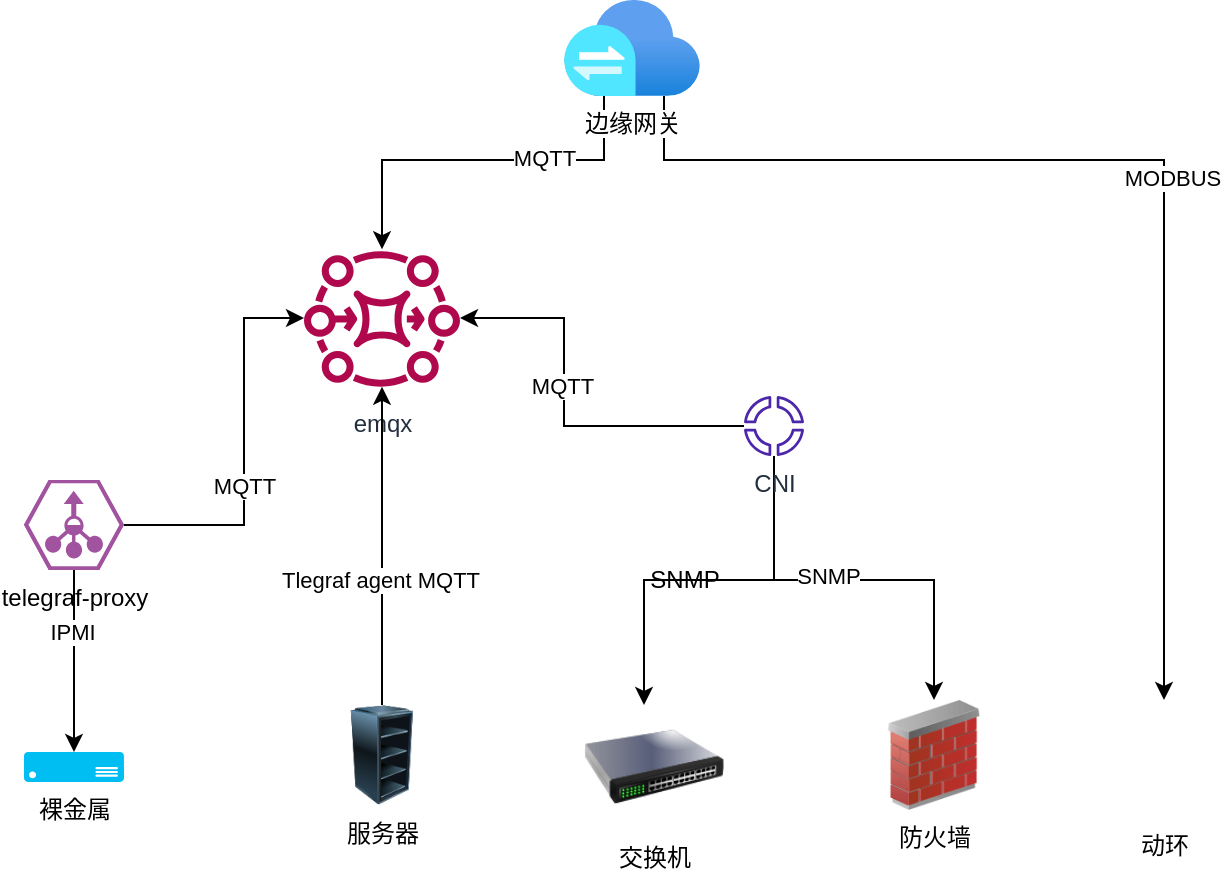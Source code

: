 <mxfile version="18.1.1" type="github">
  <diagram id="Ka_yhlfQBt1nnNOFSuwi" name="Page-1">
    <mxGraphModel dx="1038" dy="547" grid="1" gridSize="10" guides="1" tooltips="1" connect="1" arrows="1" fold="1" page="1" pageScale="1" pageWidth="827" pageHeight="1169" math="0" shadow="0">
      <root>
        <mxCell id="0" />
        <mxCell id="1" parent="0" />
        <mxCell id="fz9vf7qBXlm0riUWRxJQ-17" style="edgeStyle=orthogonalEdgeStyle;rounded=0;orthogonalLoop=1;jettySize=auto;html=1;" edge="1" parent="1" source="fz9vf7qBXlm0riUWRxJQ-1" target="fz9vf7qBXlm0riUWRxJQ-14">
          <mxGeometry relative="1" as="geometry">
            <Array as="points">
              <mxPoint x="410" y="120" />
              <mxPoint x="660" y="120" />
            </Array>
          </mxGeometry>
        </mxCell>
        <mxCell id="fz9vf7qBXlm0riUWRxJQ-20" value="MODBUS" style="edgeLabel;html=1;align=center;verticalAlign=middle;resizable=0;points=[];" vertex="1" connectable="0" parent="fz9vf7qBXlm0riUWRxJQ-17">
          <mxGeometry x="0.049" y="4" relative="1" as="geometry">
            <mxPoint y="1" as="offset" />
          </mxGeometry>
        </mxCell>
        <mxCell id="fz9vf7qBXlm0riUWRxJQ-18" style="edgeStyle=orthogonalEdgeStyle;rounded=0;orthogonalLoop=1;jettySize=auto;html=1;" edge="1" parent="1" source="fz9vf7qBXlm0riUWRxJQ-1" target="fz9vf7qBXlm0riUWRxJQ-2">
          <mxGeometry relative="1" as="geometry">
            <Array as="points">
              <mxPoint x="380" y="120" />
              <mxPoint x="269" y="120" />
            </Array>
          </mxGeometry>
        </mxCell>
        <mxCell id="fz9vf7qBXlm0riUWRxJQ-19" value="MQTT" style="edgeLabel;html=1;align=center;verticalAlign=middle;resizable=0;points=[];" vertex="1" connectable="0" parent="fz9vf7qBXlm0riUWRxJQ-18">
          <mxGeometry x="-0.332" y="-1" relative="1" as="geometry">
            <mxPoint as="offset" />
          </mxGeometry>
        </mxCell>
        <mxCell id="fz9vf7qBXlm0riUWRxJQ-1" value="边缘网关" style="aspect=fixed;html=1;points=[];align=center;image;fontSize=12;image=img/lib/azure2/storage/Azure_Stack_Edge.svg;" vertex="1" parent="1">
          <mxGeometry x="360" y="40" width="68" height="48" as="geometry" />
        </mxCell>
        <mxCell id="fz9vf7qBXlm0riUWRxJQ-2" value="emqx" style="sketch=0;outlineConnect=0;fontColor=#232F3E;gradientColor=none;fillColor=#B0084D;strokeColor=none;dashed=0;verticalLabelPosition=bottom;verticalAlign=top;align=center;html=1;fontSize=12;fontStyle=0;aspect=fixed;pointerEvents=1;shape=mxgraph.aws4.mq_broker;" vertex="1" parent="1">
          <mxGeometry x="230" y="160" width="78" height="78" as="geometry" />
        </mxCell>
        <mxCell id="fz9vf7qBXlm0riUWRxJQ-3" value="裸金属" style="verticalLabelPosition=bottom;html=1;verticalAlign=top;align=center;strokeColor=none;fillColor=#00BEF2;shape=mxgraph.azure.server;" vertex="1" parent="1">
          <mxGeometry x="90" y="416" width="50" height="15" as="geometry" />
        </mxCell>
        <mxCell id="fz9vf7qBXlm0riUWRxJQ-8" style="edgeStyle=orthogonalEdgeStyle;rounded=0;orthogonalLoop=1;jettySize=auto;html=1;entryX=0.5;entryY=0;entryDx=0;entryDy=0;entryPerimeter=0;" edge="1" parent="1" source="fz9vf7qBXlm0riUWRxJQ-5" target="fz9vf7qBXlm0riUWRxJQ-3">
          <mxGeometry relative="1" as="geometry" />
        </mxCell>
        <mxCell id="fz9vf7qBXlm0riUWRxJQ-9" value="IPMI" style="edgeLabel;html=1;align=center;verticalAlign=middle;resizable=0;points=[];" vertex="1" connectable="0" parent="fz9vf7qBXlm0riUWRxJQ-8">
          <mxGeometry x="-0.333" y="-1" relative="1" as="geometry">
            <mxPoint as="offset" />
          </mxGeometry>
        </mxCell>
        <mxCell id="fz9vf7qBXlm0riUWRxJQ-23" style="edgeStyle=orthogonalEdgeStyle;rounded=0;orthogonalLoop=1;jettySize=auto;html=1;" edge="1" parent="1" source="fz9vf7qBXlm0riUWRxJQ-5" target="fz9vf7qBXlm0riUWRxJQ-2">
          <mxGeometry relative="1" as="geometry">
            <Array as="points">
              <mxPoint x="200" y="303" />
              <mxPoint x="200" y="199" />
            </Array>
          </mxGeometry>
        </mxCell>
        <mxCell id="fz9vf7qBXlm0riUWRxJQ-24" value="MQTT" style="edgeLabel;html=1;align=center;verticalAlign=middle;resizable=0;points=[];" vertex="1" connectable="0" parent="fz9vf7qBXlm0riUWRxJQ-23">
          <mxGeometry x="-0.162" relative="1" as="geometry">
            <mxPoint y="1" as="offset" />
          </mxGeometry>
        </mxCell>
        <mxCell id="fz9vf7qBXlm0riUWRxJQ-5" value="telegraf-proxy" style="verticalLabelPosition=bottom;sketch=0;html=1;fillColor=#A153A0;strokeColor=#ffffff;verticalAlign=top;align=center;points=[[0,0.5,0],[0.125,0.25,0],[0.25,0,0],[0.5,0,0],[0.75,0,0],[0.875,0.25,0],[1,0.5,0],[0.875,0.75,0],[0.75,1,0],[0.5,1,0],[0.125,0.75,0]];pointerEvents=1;shape=mxgraph.cisco_safe.compositeIcon;bgIcon=mxgraph.cisco_safe.design.blank_device;resIcon=mxgraph.cisco_safe.design.flow_collector_2;" vertex="1" parent="1">
          <mxGeometry x="90" y="280" width="50" height="45" as="geometry" />
        </mxCell>
        <mxCell id="fz9vf7qBXlm0riUWRxJQ-27" style="edgeStyle=orthogonalEdgeStyle;rounded=0;orthogonalLoop=1;jettySize=auto;html=1;" edge="1" parent="1" source="fz9vf7qBXlm0riUWRxJQ-10" target="fz9vf7qBXlm0riUWRxJQ-26">
          <mxGeometry relative="1" as="geometry">
            <Array as="points">
              <mxPoint x="465" y="330" />
              <mxPoint x="400" y="330" />
            </Array>
          </mxGeometry>
        </mxCell>
        <mxCell id="fz9vf7qBXlm0riUWRxJQ-30" style="edgeStyle=orthogonalEdgeStyle;rounded=0;orthogonalLoop=1;jettySize=auto;html=1;" edge="1" parent="1" source="fz9vf7qBXlm0riUWRxJQ-10" target="fz9vf7qBXlm0riUWRxJQ-2">
          <mxGeometry relative="1" as="geometry">
            <Array as="points">
              <mxPoint x="360" y="253" />
              <mxPoint x="360" y="199" />
            </Array>
          </mxGeometry>
        </mxCell>
        <mxCell id="fz9vf7qBXlm0riUWRxJQ-31" value="MQTT" style="edgeLabel;html=1;align=center;verticalAlign=middle;resizable=0;points=[];" vertex="1" connectable="0" parent="fz9vf7qBXlm0riUWRxJQ-30">
          <mxGeometry x="0.125" y="1" relative="1" as="geometry">
            <mxPoint as="offset" />
          </mxGeometry>
        </mxCell>
        <mxCell id="fz9vf7qBXlm0riUWRxJQ-32" style="edgeStyle=orthogonalEdgeStyle;rounded=0;orthogonalLoop=1;jettySize=auto;html=1;" edge="1" parent="1" source="fz9vf7qBXlm0riUWRxJQ-10" target="fz9vf7qBXlm0riUWRxJQ-29">
          <mxGeometry relative="1" as="geometry">
            <Array as="points">
              <mxPoint x="465" y="330" />
              <mxPoint x="545" y="330" />
            </Array>
          </mxGeometry>
        </mxCell>
        <mxCell id="fz9vf7qBXlm0riUWRxJQ-33" value="SNMP" style="edgeLabel;html=1;align=center;verticalAlign=middle;resizable=0;points=[];" vertex="1" connectable="0" parent="fz9vf7qBXlm0riUWRxJQ-32">
          <mxGeometry x="-0.122" y="2" relative="1" as="geometry">
            <mxPoint as="offset" />
          </mxGeometry>
        </mxCell>
        <mxCell id="fz9vf7qBXlm0riUWRxJQ-10" value="CNI" style="sketch=0;outlineConnect=0;fontColor=#232F3E;gradientColor=none;fillColor=#4D27AA;strokeColor=none;dashed=0;verticalLabelPosition=bottom;verticalAlign=top;align=center;html=1;fontSize=12;fontStyle=0;aspect=fixed;pointerEvents=1;shape=mxgraph.aws4.cloud_wan_segment_network;" vertex="1" parent="1">
          <mxGeometry x="450" y="238" width="30" height="30" as="geometry" />
        </mxCell>
        <mxCell id="fz9vf7qBXlm0riUWRxJQ-22" value="" style="edgeStyle=orthogonalEdgeStyle;rounded=0;orthogonalLoop=1;jettySize=auto;html=1;" edge="1" parent="1" source="fz9vf7qBXlm0riUWRxJQ-13" target="fz9vf7qBXlm0riUWRxJQ-2">
          <mxGeometry relative="1" as="geometry">
            <mxPoint x="269" y="335" as="targetPoint" />
          </mxGeometry>
        </mxCell>
        <mxCell id="fz9vf7qBXlm0riUWRxJQ-25" value="Tlegraf agent MQTT" style="edgeLabel;html=1;align=center;verticalAlign=middle;resizable=0;points=[];" vertex="1" connectable="0" parent="fz9vf7qBXlm0riUWRxJQ-22">
          <mxGeometry x="-0.208" y="1" relative="1" as="geometry">
            <mxPoint as="offset" />
          </mxGeometry>
        </mxCell>
        <mxCell id="fz9vf7qBXlm0riUWRxJQ-13" value="服务器" style="image;html=1;image=img/lib/clip_art/computers/Server_Rack_Empty_128x128.png" vertex="1" parent="1">
          <mxGeometry x="249" y="392.5" width="40" height="50" as="geometry" />
        </mxCell>
        <mxCell id="fz9vf7qBXlm0riUWRxJQ-14" value="动环" style="shape=image;html=1;verticalAlign=top;verticalLabelPosition=bottom;labelBackgroundColor=#ffffff;imageAspect=0;aspect=fixed;image=https://cdn2.iconfinder.com/data/icons/competitive-strategy-and-corporate-training/512/168_agriculture_urban_ecology_environment_farming_network_cloud_smart_computing-128.png" vertex="1" parent="1">
          <mxGeometry x="630" y="390" width="59" height="59" as="geometry" />
        </mxCell>
        <mxCell id="fz9vf7qBXlm0riUWRxJQ-26" value="交换机" style="image;html=1;image=img/lib/clip_art/networking/Switch_128x128.png" vertex="1" parent="1">
          <mxGeometry x="370" y="392.5" width="70" height="62" as="geometry" />
        </mxCell>
        <mxCell id="fz9vf7qBXlm0riUWRxJQ-28" value="SNMP" style="text;html=1;align=center;verticalAlign=middle;resizable=0;points=[];autosize=1;strokeColor=none;fillColor=none;" vertex="1" parent="1">
          <mxGeometry x="395" y="320" width="50" height="20" as="geometry" />
        </mxCell>
        <mxCell id="fz9vf7qBXlm0riUWRxJQ-29" value="防火墙" style="image;html=1;image=img/lib/clip_art/networking/Firewall_02_128x128.png" vertex="1" parent="1">
          <mxGeometry x="510" y="390" width="70" height="55" as="geometry" />
        </mxCell>
      </root>
    </mxGraphModel>
  </diagram>
</mxfile>
